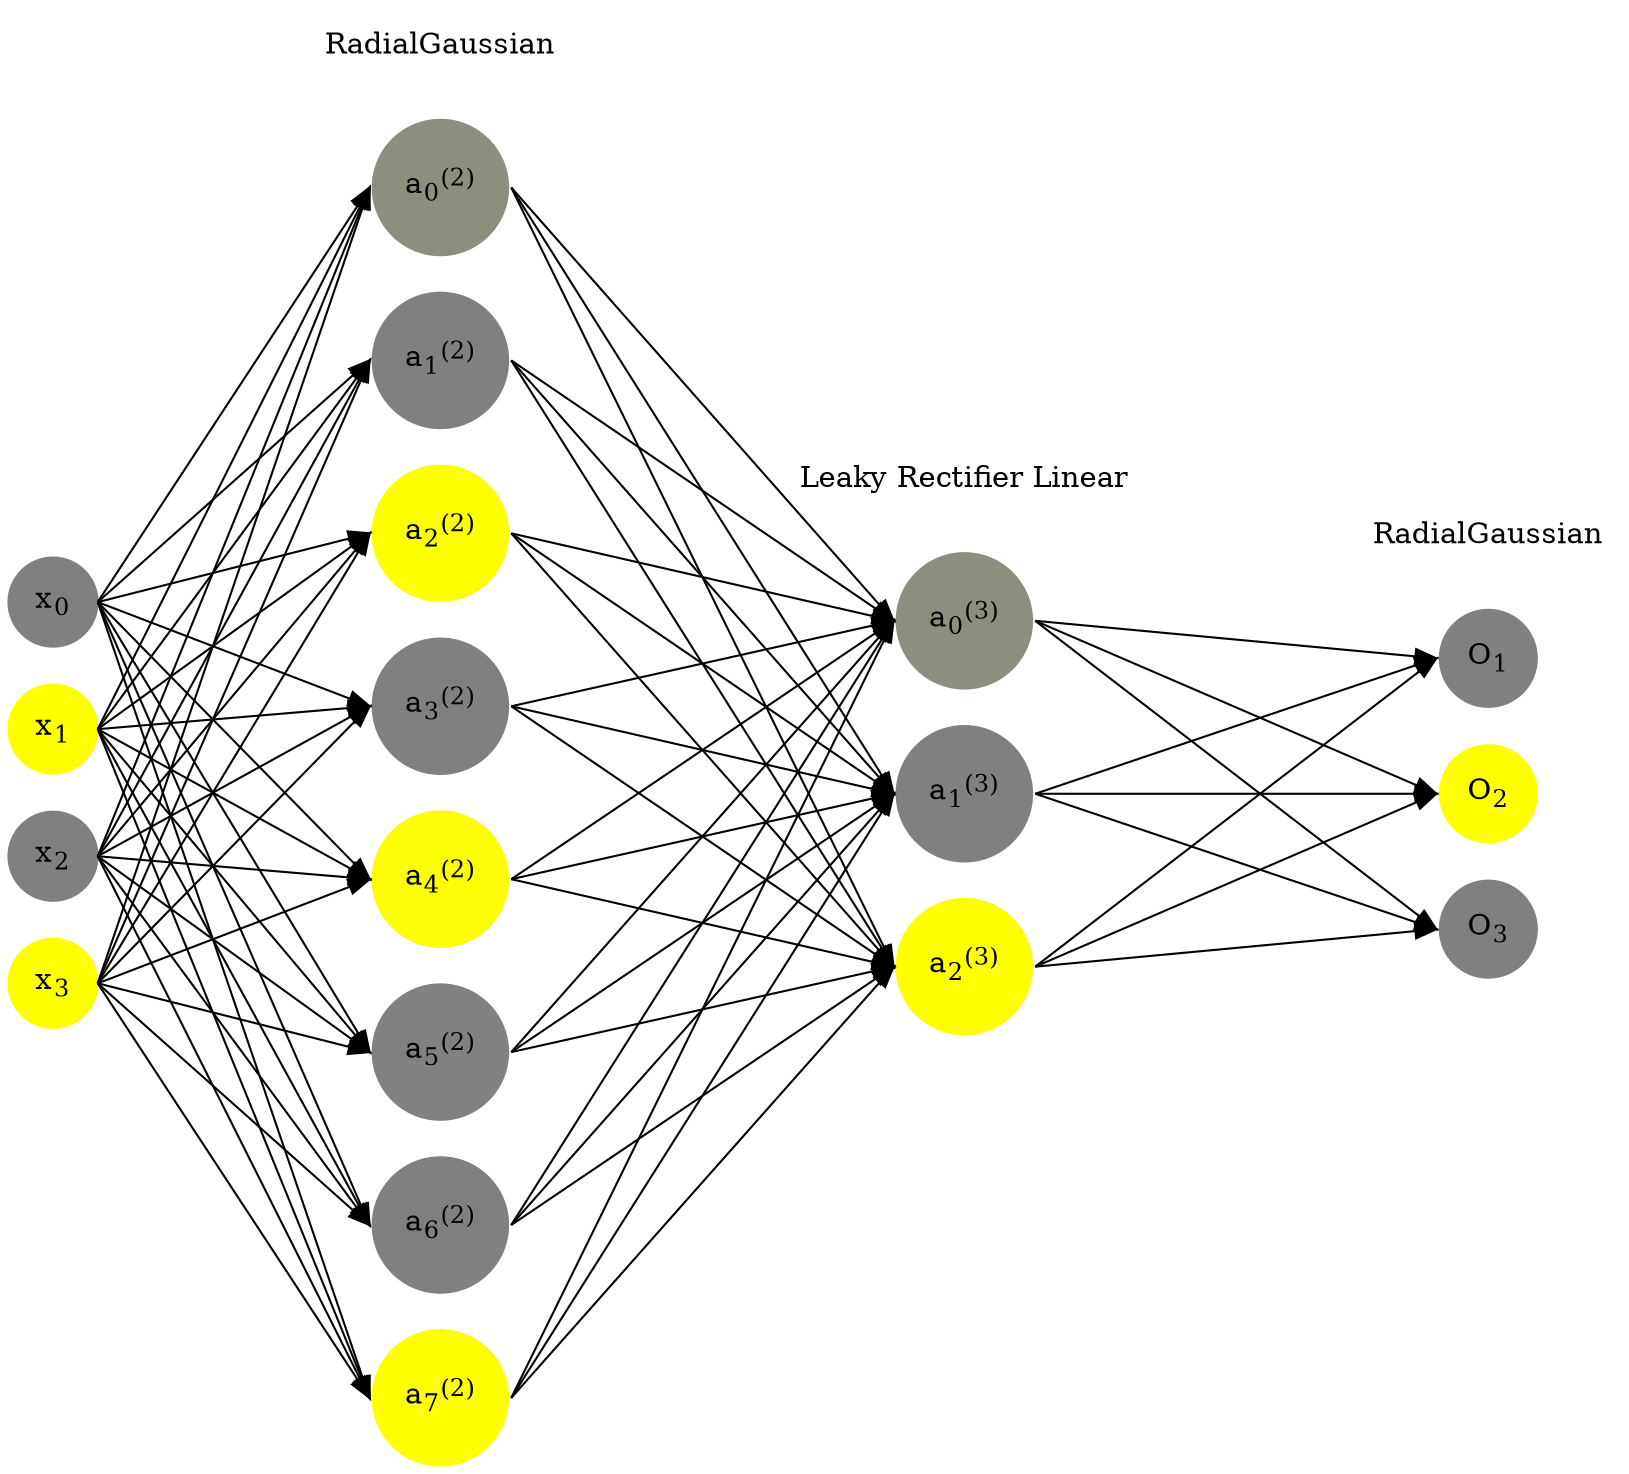 digraph G {
	rankdir = LR;
	splines=false;
	edge[style=invis];
	ranksep= 1.4;
	{
	node [shape=circle, color="0.1667, 0.0, 0.5", style=filled, fillcolor="0.1667, 0.0, 0.5"];
	x0 [label=<x<sub>0</sub>>];
	}
	{
	node [shape=circle, color="0.1667, 1.0, 1.0", style=filled, fillcolor="0.1667, 1.0, 1.0"];
	x1 [label=<x<sub>1</sub>>];
	}
	{
	node [shape=circle, color="0.1667, 0.0, 0.5", style=filled, fillcolor="0.1667, 0.0, 0.5"];
	x2 [label=<x<sub>2</sub>>];
	}
	{
	node [shape=circle, color="0.1667, 1.0, 1.0", style=filled, fillcolor="0.1667, 1.0, 1.0"];
	x3 [label=<x<sub>3</sub>>];
	}
	{
	node [shape=circle, color="0.1667, 0.110201, 0.555101", style=filled, fillcolor="0.1667, 0.110201, 0.555101"];
	a02 [label=<a<sub>0</sub><sup>(2)</sup>>];
	}
	{
	node [shape=circle, color="0.1667, 0.003794, 0.501897", style=filled, fillcolor="0.1667, 0.003794, 0.501897"];
	a12 [label=<a<sub>1</sub><sup>(2)</sup>>];
	}
	{
	node [shape=circle, color="0.1667, 0.999963, 0.999981", style=filled, fillcolor="0.1667, 0.999963, 0.999981"];
	a22 [label=<a<sub>2</sub><sup>(2)</sup>>];
	}
	{
	node [shape=circle, color="0.1667, 0.000421, 0.500211", style=filled, fillcolor="0.1667, 0.000421, 0.500211"];
	a32 [label=<a<sub>3</sub><sup>(2)</sup>>];
	}
	{
	node [shape=circle, color="0.1667, 0.978077, 0.989038", style=filled, fillcolor="0.1667, 0.978077, 0.989038"];
	a42 [label=<a<sub>4</sub><sup>(2)</sup>>];
	}
	{
	node [shape=circle, color="0.1667, 0.007928, 0.503964", style=filled, fillcolor="0.1667, 0.007928, 0.503964"];
	a52 [label=<a<sub>5</sub><sup>(2)</sup>>];
	}
	{
	node [shape=circle, color="0.1667, 0.004525, 0.502263", style=filled, fillcolor="0.1667, 0.004525, 0.502263"];
	a62 [label=<a<sub>6</sub><sup>(2)</sup>>];
	}
	{
	node [shape=circle, color="0.1667, 0.999668, 0.999834", style=filled, fillcolor="0.1667, 0.999668, 0.999834"];
	a72 [label=<a<sub>7</sub><sup>(2)</sup>>];
	}
	{
	node [shape=circle, color="0.1667, 0.109764, 0.554882", style=filled, fillcolor="0.1667, 0.109764, 0.554882"];
	a03 [label=<a<sub>0</sub><sup>(3)</sup>>];
	}
	{
	node [shape=circle, color="0.1667, 0.007723, 0.503862", style=filled, fillcolor="0.1667, 0.007723, 0.503862"];
	a13 [label=<a<sub>1</sub><sup>(3)</sup>>];
	}
	{
	node [shape=circle, color="0.1667, 1.295863, 1.147932", style=filled, fillcolor="0.1667, 1.295863, 1.147932"];
	a23 [label=<a<sub>2</sub><sup>(3)</sup>>];
	}
	{
	node [shape=circle, color="0.1667, 0.0, 0.5", style=filled, fillcolor="0.1667, 0.0, 0.5"];
	O1 [label=<O<sub>1</sub>>];
	}
	{
	node [shape=circle, color="0.1667, 1.0, 1.0", style=filled, fillcolor="0.1667, 1.0, 1.0"];
	O2 [label=<O<sub>2</sub>>];
	}
	{
	node [shape=circle, color="0.1667, 0.0, 0.5", style=filled, fillcolor="0.1667, 0.0, 0.5"];
	O3 [label=<O<sub>3</sub>>];
	}
	{
	rank=same;
	x0->x1->x2->x3;
	}
	{
	rank=same;
	a02->a12->a22->a32->a42->a52->a62->a72;
	}
	{
	rank=same;
	a03->a13->a23;
	}
	{
	rank=same;
	O1->O2->O3;
	}
	l1 [shape=plaintext,label="RadialGaussian"];
	l1->a02;
	{rank=same; l1;a02};
	l2 [shape=plaintext,label="Leaky Rectifier Linear"];
	l2->a03;
	{rank=same; l2;a03};
	l3 [shape=plaintext,label="RadialGaussian"];
	l3->O1;
	{rank=same; l3;O1};
edge[style=solid, tailport=e, headport=w];
	{x0;x1;x2;x3} -> {a02;a12;a22;a32;a42;a52;a62;a72};
	{a02;a12;a22;a32;a42;a52;a62;a72} -> {a03;a13;a23};
	{a03;a13;a23} -> {O1,O2,O3};
}